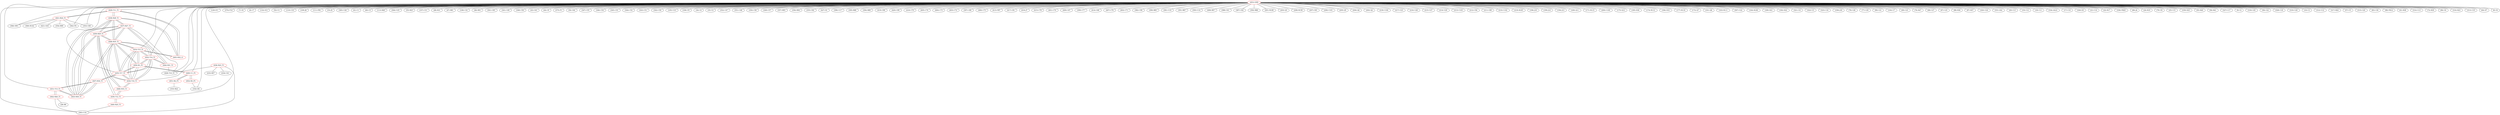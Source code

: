 graph {
	429 [label="(429) T11_T1" color=red]
	441 [label="(441) R24_T1"]
	438 [label="(438) R28_T1"]
	445 [label="(445) R32_t1"]
	430 [label="(430) T12_T1" color=red]
	446 [label="(446) R33_T1"]
	439 [label="(439) R29_T1"]
	440 [label="(440) R25_T1"]
	431 [label="(431) T13_T1" color=red]
	443 [label="(443) R30_T1"]
	447 [label="(447) R34_T1"]
	442 [label="(442) R26_T1"]
	432 [label="(432) T14_T1" color=red]
	444 [label="(444) R31_T1"]
	450 [label="(450) R1_P1"]
	435 [label="(435) T17_T1"]
	448 [label="(448) R35_T1"]
	434 [label="(434) T16_T1"]
	433 [label="(433) T15_T1"]
	433 [label="(433) T15_T1" color=red]
	445 [label="(445) R32_t1"]
	450 [label="(450) R1_P1"]
	435 [label="(435) T17_T1"]
	448 [label="(448) R35_T1"]
	434 [label="(434) T16_T1"]
	432 [label="(432) T14_T1"]
	434 [label="(434) T16_T1" color=red]
	446 [label="(446) R33_T1"]
	450 [label="(450) R1_P1"]
	435 [label="(435) T17_T1"]
	448 [label="(448) R35_T1"]
	433 [label="(433) T15_T1"]
	432 [label="(432) T14_T1"]
	435 [label="(435) T17_T1" color=red]
	447 [label="(447) R34_T1"]
	450 [label="(450) R1_P1"]
	448 [label="(448) R35_T1"]
	434 [label="(434) T16_T1"]
	433 [label="(433) T15_T1"]
	432 [label="(432) T14_T1"]
	436 [label="(436) R23_T1" color=red]
	363 [label="(363) U16"]
	233 [label="(233) R57"]
	234 [label="(234) C41"]
	428 [label="(428) T10_T1"]
	437 [label="(437) R27_T1" color=red]
	443 [label="(443) R30_T1"]
	448 [label="(448) R35_T1"]
	439 [label="(439) R29_T1"]
	438 [label="(438) R28_T1"]
	428 [label="(428) T10_T1"]
	444 [label="(444) R31_T1"]
	438 [label="(438) R28_T1" color=red]
	443 [label="(443) R30_T1"]
	448 [label="(448) R35_T1"]
	439 [label="(439) R29_T1"]
	437 [label="(437) R27_T1"]
	429 [label="(429) T11_T1"]
	445 [label="(445) R32_t1"]
	439 [label="(439) R29_T1" color=red]
	443 [label="(443) R30_T1"]
	448 [label="(448) R35_T1"]
	438 [label="(438) R28_T1"]
	437 [label="(437) R27_T1"]
	446 [label="(446) R33_T1"]
	430 [label="(430) T12_T1"]
	440 [label="(440) R25_T1" color=red]
	363 [label="(363) U16"]
	430 [label="(430) T12_T1"]
	441 [label="(441) R24_T1" color=red]
	360 [label="(360) R142"]
	366 [label="(366) SW1"]
	362 [label="(362) P4"]
	421 [label="(421) GS3"]
	353 [label="(353) C69"]
	354 [label="(354) R90"]
	429 [label="(429) T11_T1"]
	442 [label="(442) R26_T1" color=red]
	363 [label="(363) U16"]
	28 [label="(28) R9"]
	431 [label="(431) T13_T1"]
	443 [label="(443) R30_T1" color=red]
	448 [label="(448) R35_T1"]
	439 [label="(439) R29_T1"]
	438 [label="(438) R28_T1"]
	437 [label="(437) R27_T1"]
	447 [label="(447) R34_T1"]
	431 [label="(431) T13_T1"]
	444 [label="(444) R31_T1" color=red]
	428 [label="(428) T10_T1"]
	437 [label="(437) R27_T1"]
	432 [label="(432) T14_T1"]
	445 [label="(445) R32_t1" color=red]
	433 [label="(433) T15_T1"]
	429 [label="(429) T11_T1"]
	438 [label="(438) R28_T1"]
	446 [label="(446) R33_T1" color=red]
	434 [label="(434) T16_T1"]
	439 [label="(439) R29_T1"]
	430 [label="(430) T12_T1"]
	447 [label="(447) R34_T1" color=red]
	435 [label="(435) T17_T1"]
	443 [label="(443) R30_T1"]
	431 [label="(431) T13_T1"]
	448 [label="(448) R35_T1" color=red]
	443 [label="(443) R30_T1"]
	439 [label="(439) R29_T1"]
	438 [label="(438) R28_T1"]
	437 [label="(437) R27_T1"]
	450 [label="(450) R1_P1"]
	435 [label="(435) T17_T1"]
	434 [label="(434) T16_T1"]
	433 [label="(433) T15_T1"]
	432 [label="(432) T14_T1"]
	449 [label="(449) U1_P1" color=red]
	452 [label="(452) R3_P1"]
	451 [label="(451) R2_P1"]
	450 [label="(450) R1_P1"]
	450 [label="(450) R1_P1" color=red]
	435 [label="(435) T17_T1"]
	448 [label="(448) R35_T1"]
	434 [label="(434) T16_T1"]
	433 [label="(433) T15_T1"]
	432 [label="(432) T14_T1"]
	449 [label="(449) U1_P1"]
	451 [label="(451) R2_P1" color=red]
	333 [label="(333) R22"]
	449 [label="(449) U1_P1"]
	452 [label="(452) R3_P1" color=red]
	332 [label="(332) D4"]
	449 [label="(449) U1_P1"]
	453 [label="(453) GND" color=red]
	120 [label="(120) IC1"]
	374 [label="(374) P14"]
	7 [label="(7) C8"]
	6 [label="(6) C7"]
	132 [label="(132) IC2"]
	363 [label="(363) U16"]
	52 [label="(52) U1"]
	110 [label="(110) C33"]
	109 [label="(109) J6"]
	366 [label="(366) SW1"]
	111 [label="(111) FB1"]
	53 [label="(53) J5"]
	365 [label="(365) U26"]
	41 [label="(41) C1"]
	40 [label="(40) C5"]
	113 [label="(113) R48"]
	364 [label="(364) U25"]
	55 [label="(55) R25"]
	107 [label="(107) C31"]
	48 [label="(48) R31"]
	47 [label="(47) R81"]
	108 [label="(108) C32"]
	46 [label="(46) R91"]
	362 [label="(362) P4"]
	361 [label="(361) C85"]
	341 [label="(341) C49"]
	348 [label="(348) C56"]
	43 [label="(43) C63"]
	44 [label="(44) C9"]
	375 [label="(375) P1"]
	56 [label="(56) C64"]
	347 [label="(347) C55"]
	346 [label="(346) C54"]
	345 [label="(345) C53"]
	344 [label="(344) C52"]
	343 [label="(343) C51"]
	342 [label="(342) C50"]
	105 [label="(105) U10"]
	106 [label="(106) U9"]
	34 [label="(34) C4"]
	35 [label="(35) U2"]
	353 [label="(353) C69"]
	352 [label="(352) C47"]
	351 [label="(351) C48"]
	350 [label="(350) C58"]
	349 [label="(349) C57"]
	357 [label="(357) R93"]
	356 [label="(356) R94"]
	355 [label="(355) C82"]
	427 [label="(427) X1"]
	396 [label="(396) U17"]
	395 [label="(395) R88"]
	394 [label="(394) R89"]
	419 [label="(419) C98"]
	420 [label="(420) C99"]
	418 [label="(418) C79"]
	405 [label="(405) C74"]
	404 [label="(404) C73"]
	403 [label="(403) C72"]
	397 [label="(397) C80"]
	406 [label="(406) C75"]
	413 [label="(413) FB7"]
	417 [label="(417) C81"]
	416 [label="(416) J7"]
	415 [label="(415) C78"]
	401 [label="(401) C70"]
	400 [label="(400) C67"]
	399 [label="(399) C77"]
	414 [label="(414) C68"]
	407 [label="(407) C76"]
	402 [label="(402) C71"]
	382 [label="(382) C90"]
	390 [label="(390) R85"]
	381 [label="(381) U19"]
	391 [label="(391) R87"]
	393 [label="(393) U14"]
	408 [label="(408) R97"]
	388 [label="(388) C61"]
	387 [label="(387) C62"]
	392 [label="(392) R86"]
	201 [label="(201) R108"]
	203 [label="(203) Q3"]
	208 [label="(208) R158"]
	207 [label="(207) C83"]
	206 [label="(206) C101"]
	205 [label="(205) Q5"]
	204 [label="(204) Q4"]
	202 [label="(202) Q2"]
	218 [label="(218) C104"]
	217 [label="(217) U23"]
	216 [label="(216) U28"]
	215 [label="(215) U27"]
	214 [label="(214) U29"]
	213 [label="(213) C103"]
	212 [label="(212) C94"]
	211 [label="(211) C89"]
	210 [label="(210) C102"]
	219 [label="(219) R165"]
	196 [label="(196) J10"]
	199 [label="(199) J14"]
	194 [label="(194) J13"]
	169 [label="(169) Q11"]
	171 [label="(171) R115"]
	200 [label="(200) C100"]
	175 [label="(175) Q12"]
	185 [label="(185) D36"]
	174 [label="(174) R112"]
	184 [label="(184) D33"]
	177 [label="(177) R116"]
	172 [label="(172) Q7"]
	161 [label="(161) Q6"]
	163 [label="(163) R111"]
	367 [label="(367) U22"]
	164 [label="(164) R106"]
	180 [label="(180) D21"]
	182 [label="(182) D22"]
	321 [label="(321) U4"]
	322 [label="(322) U3"]
	323 [label="(323) C16"]
	338 [label="(338) J18"]
	78 [label="(78) C28"]
	77 [label="(77) C29"]
	90 [label="(90) C21"]
	104 [label="(104) U7"]
	69 [label="(69) C23"]
	76 [label="(76) R47"]
	68 [label="(68) C27"]
	67 [label="(67) C25"]
	88 [label="(88) R36"]
	87 [label="(87) R37"]
	320 [label="(320) U24"]
	331 [label="(331) ZA1"]
	20 [label="(20) C13"]
	19 [label="(19) C12"]
	332 [label="(332) D4"]
	18 [label="(18) C11"]
	334 [label="(334) ZA14"]
	17 [label="(17) C10"]
	326 [label="(326) D3"]
	21 [label="(21) C14"]
	22 [label="(22) R17"]
	336 [label="(336) FB20"]
	80 [label="(80) J4"]
	24 [label="(24) R19"]
	79 [label="(79) U8"]
	25 [label="(25) C15"]
	339 [label="(339) D25"]
	93 [label="(93) R40"]
	94 [label="(94) R41"]
	327 [label="(327) C17"]
	9 [label="(9) C2"]
	318 [label="(318) C45"]
	58 [label="(58) C22"]
	328 [label="(328) C18"]
	319 [label="(319) U20"]
	10 [label="(10) C3"]
	312 [label="(312) U12"]
	317 [label="(317) R24"]
	57 [label="(57) U5"]
	315 [label="(315) C20"]
	83 [label="(83) C30"]
	98 [label="(98) FB14"]
	61 [label="(61) R38"]
	314 [label="(314) U13"]
	72 [label="(72) R39"]
	96 [label="(96) U6"]
	316 [label="(316) R23"]
	313 [label="(313) C19"]
	64 [label="(64) D7"]
	8 [label="(8) C6"]
	428 [label="(428) T10_T1"]
	434 [label="(434) T16_T1"]
	435 [label="(435) T17_T1"]
	433 [label="(433) T15_T1"]
	430 [label="(430) T12_T1"]
	432 [label="(432) T14_T1"]
	431 [label="(431) T13_T1"]
	429 [label="(429) T11_T1"]
	449 [label="(449) U1_P1"]
	429 -- 441
	429 -- 438
	429 -- 445
	430 -- 446
	430 -- 439
	430 -- 440
	431 -- 443
	431 -- 447
	431 -- 442
	432 -- 444
	432 -- 450
	432 -- 435
	432 -- 448
	432 -- 434
	432 -- 433
	433 -- 445
	433 -- 450
	433 -- 435
	433 -- 448
	433 -- 434
	433 -- 432
	434 -- 446
	434 -- 450
	434 -- 435
	434 -- 448
	434 -- 433
	434 -- 432
	435 -- 447
	435 -- 450
	435 -- 448
	435 -- 434
	435 -- 433
	435 -- 432
	436 -- 363
	436 -- 233
	436 -- 234
	436 -- 428
	437 -- 443
	437 -- 448
	437 -- 439
	437 -- 438
	437 -- 428
	437 -- 444
	438 -- 443
	438 -- 448
	438 -- 439
	438 -- 437
	438 -- 429
	438 -- 445
	439 -- 443
	439 -- 448
	439 -- 438
	439 -- 437
	439 -- 446
	439 -- 430
	440 -- 363
	440 -- 430
	441 -- 360
	441 -- 366
	441 -- 362
	441 -- 421
	441 -- 353
	441 -- 354
	441 -- 429
	442 -- 363
	442 -- 28
	442 -- 431
	443 -- 448
	443 -- 439
	443 -- 438
	443 -- 437
	443 -- 447
	443 -- 431
	444 -- 428
	444 -- 437
	444 -- 432
	445 -- 433
	445 -- 429
	445 -- 438
	446 -- 434
	446 -- 439
	446 -- 430
	447 -- 435
	447 -- 443
	447 -- 431
	448 -- 443
	448 -- 439
	448 -- 438
	448 -- 437
	448 -- 450
	448 -- 435
	448 -- 434
	448 -- 433
	448 -- 432
	449 -- 452
	449 -- 451
	449 -- 450
	450 -- 435
	450 -- 448
	450 -- 434
	450 -- 433
	450 -- 432
	450 -- 449
	451 -- 333
	451 -- 449
	452 -- 332
	452 -- 449
	453 -- 120
	453 -- 374
	453 -- 7
	453 -- 6
	453 -- 132
	453 -- 363
	453 -- 52
	453 -- 110
	453 -- 109
	453 -- 366
	453 -- 111
	453 -- 53
	453 -- 365
	453 -- 41
	453 -- 40
	453 -- 113
	453 -- 364
	453 -- 55
	453 -- 107
	453 -- 48
	453 -- 47
	453 -- 108
	453 -- 46
	453 -- 362
	453 -- 361
	453 -- 341
	453 -- 348
	453 -- 43
	453 -- 44
	453 -- 375
	453 -- 56
	453 -- 347
	453 -- 346
	453 -- 345
	453 -- 344
	453 -- 343
	453 -- 342
	453 -- 105
	453 -- 106
	453 -- 34
	453 -- 35
	453 -- 353
	453 -- 352
	453 -- 351
	453 -- 350
	453 -- 349
	453 -- 357
	453 -- 356
	453 -- 355
	453 -- 427
	453 -- 396
	453 -- 395
	453 -- 394
	453 -- 419
	453 -- 420
	453 -- 418
	453 -- 405
	453 -- 404
	453 -- 403
	453 -- 397
	453 -- 406
	453 -- 413
	453 -- 417
	453 -- 416
	453 -- 415
	453 -- 401
	453 -- 400
	453 -- 399
	453 -- 414
	453 -- 407
	453 -- 402
	453 -- 382
	453 -- 390
	453 -- 381
	453 -- 391
	453 -- 393
	453 -- 408
	453 -- 388
	453 -- 387
	453 -- 392
	453 -- 201
	453 -- 203
	453 -- 208
	453 -- 207
	453 -- 206
	453 -- 205
	453 -- 204
	453 -- 202
	453 -- 218
	453 -- 217
	453 -- 216
	453 -- 215
	453 -- 214
	453 -- 213
	453 -- 212
	453 -- 211
	453 -- 210
	453 -- 219
	453 -- 196
	453 -- 199
	453 -- 194
	453 -- 169
	453 -- 171
	453 -- 200
	453 -- 175
	453 -- 185
	453 -- 174
	453 -- 184
	453 -- 177
	453 -- 172
	453 -- 161
	453 -- 163
	453 -- 367
	453 -- 164
	453 -- 180
	453 -- 182
	453 -- 321
	453 -- 322
	453 -- 323
	453 -- 338
	453 -- 78
	453 -- 77
	453 -- 90
	453 -- 104
	453 -- 69
	453 -- 76
	453 -- 68
	453 -- 67
	453 -- 88
	453 -- 87
	453 -- 320
	453 -- 331
	453 -- 20
	453 -- 19
	453 -- 332
	453 -- 18
	453 -- 334
	453 -- 17
	453 -- 326
	453 -- 21
	453 -- 22
	453 -- 336
	453 -- 80
	453 -- 24
	453 -- 79
	453 -- 25
	453 -- 339
	453 -- 93
	453 -- 94
	453 -- 327
	453 -- 9
	453 -- 318
	453 -- 58
	453 -- 328
	453 -- 319
	453 -- 10
	453 -- 312
	453 -- 317
	453 -- 57
	453 -- 315
	453 -- 83
	453 -- 98
	453 -- 61
	453 -- 314
	453 -- 72
	453 -- 96
	453 -- 316
	453 -- 313
	453 -- 64
	453 -- 8
	453 -- 428
	453 -- 434
	453 -- 435
	453 -- 433
	453 -- 430
	453 -- 432
	453 -- 431
	453 -- 429
	453 -- 449
}
